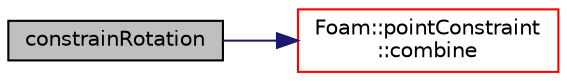 digraph "constrainRotation"
{
  bgcolor="transparent";
  edge [fontname="Helvetica",fontsize="10",labelfontname="Helvetica",labelfontsize="10"];
  node [fontname="Helvetica",fontsize="10",shape=record];
  rankdir="LR";
  Node1 [label="constrainRotation",height=0.2,width=0.4,color="black", fillcolor="grey75", style="filled", fontcolor="black"];
  Node1 -> Node2 [color="midnightblue",fontsize="10",style="solid",fontname="Helvetica"];
  Node2 [label="Foam::pointConstraint\l::combine",height=0.2,width=0.4,color="red",URL="$a01859.html#a095efd16d47ddb55e30cbadf5489777a",tooltip="Combine constraints. "];
}

